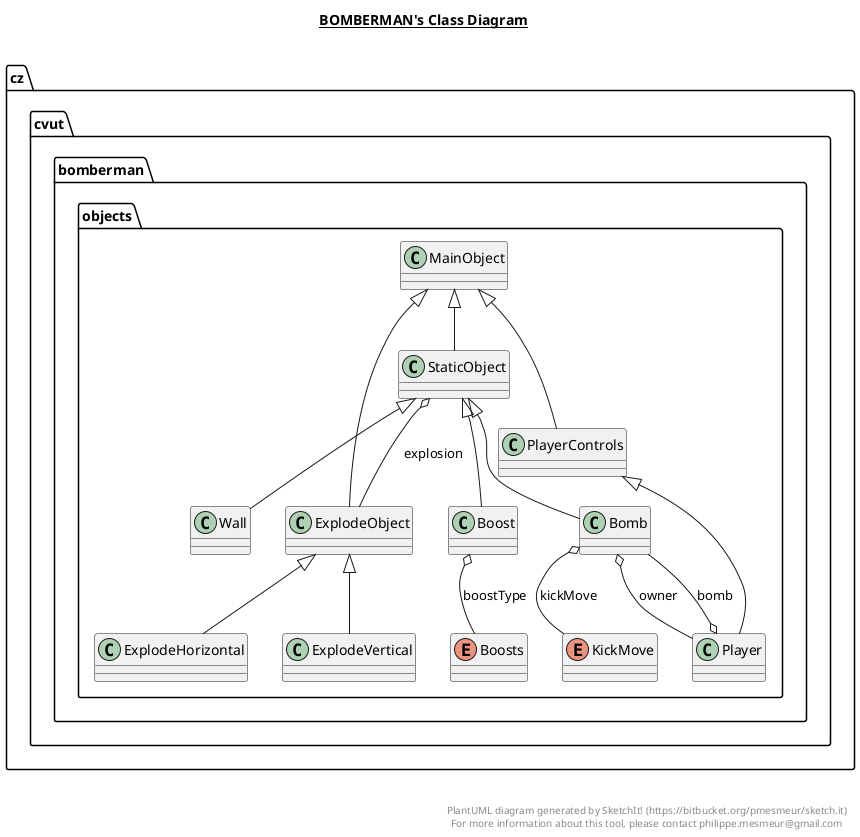 @startuml

title __BOMBERMAN's Class Diagram__\n

  namespace cz.cvut.bomberman.objects {
    class cz.cvut.bomberman.objects.Bomb {
    }
  }
  

  namespace cz.cvut.bomberman.objects {
    class cz.cvut.bomberman.objects.Boost {
    }
  }
  

  namespace cz.cvut.bomberman.objects {
    enum Boosts {
    }
  }
  

  namespace cz.cvut.bomberman.objects {
    class cz.cvut.bomberman.objects.ExplodeHorizontal {
    }
  }
  

  namespace cz.cvut.bomberman.objects {
    class cz.cvut.bomberman.objects.ExplodeObject {
    }
  }
  

  namespace cz.cvut.bomberman.objects {
    class cz.cvut.bomberman.objects.ExplodeVertical {
    }
  }
  

  namespace cz.cvut.bomberman.objects {
    enum KickMove {
    }
  }
  

  namespace cz.cvut.bomberman.objects {
    class cz.cvut.bomberman.objects.MainObject {
    }
  }
  

  namespace cz.cvut.bomberman.objects {
    class cz.cvut.bomberman.objects.Player {
    }
  }
  

  namespace cz.cvut.bomberman.objects {
    class cz.cvut.bomberman.objects.PlayerControls {
    }
  }
  

  namespace cz.cvut.bomberman.objects {
    class cz.cvut.bomberman.objects.StaticObject {
    }
  }
  

  namespace cz.cvut.bomberman.objects {
    class cz.cvut.bomberman.objects.Wall {
    }
  }
  

  cz.cvut.bomberman.objects.Bomb -up-|> cz.cvut.bomberman.objects.StaticObject
  cz.cvut.bomberman.objects.Bomb o-- cz.cvut.bomberman.objects.KickMove : kickMove
  cz.cvut.bomberman.objects.Bomb o-- cz.cvut.bomberman.objects.Player : owner
  cz.cvut.bomberman.objects.Boost -up-|> cz.cvut.bomberman.objects.StaticObject
  cz.cvut.bomberman.objects.Boost o-- cz.cvut.bomberman.objects.Boosts : boostType
  cz.cvut.bomberman.objects.ExplodeHorizontal -up-|> cz.cvut.bomberman.objects.ExplodeObject
  cz.cvut.bomberman.objects.ExplodeObject -up-|> cz.cvut.bomberman.objects.MainObject
  cz.cvut.bomberman.objects.ExplodeVertical -up-|> cz.cvut.bomberman.objects.ExplodeObject
  cz.cvut.bomberman.objects.Player -up-|> cz.cvut.bomberman.objects.PlayerControls
  cz.cvut.bomberman.objects.Player o-- cz.cvut.bomberman.objects.Bomb : bomb
  cz.cvut.bomberman.objects.PlayerControls -up-|> cz.cvut.bomberman.objects.MainObject
  cz.cvut.bomberman.objects.StaticObject -up-|> cz.cvut.bomberman.objects.MainObject
  cz.cvut.bomberman.objects.StaticObject o-- cz.cvut.bomberman.objects.ExplodeObject : explosion
  cz.cvut.bomberman.objects.Wall -up-|> cz.cvut.bomberman.objects.StaticObject


right footer


PlantUML diagram generated by SketchIt! (https://bitbucket.org/pmesmeur/sketch.it)
For more information about this tool, please contact philippe.mesmeur@gmail.com
endfooter

@enduml
